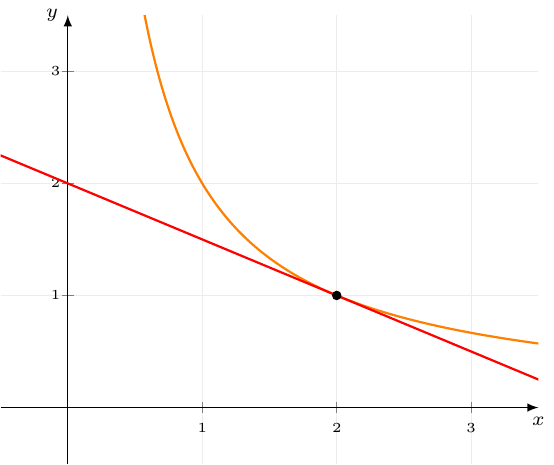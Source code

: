\documentclass[crop]{standalone}
\usepackage[dvipsnames]{xcolor}
\usepackage{tikz}
\usepackage{pgfplots}
\pgfplotsset{compat=1.18}
\begin{document}
  \begin{tikzpicture}
    \begin{axis}[%
      axis x line=center,axis y line=center,
      unit vector ratio={1.2 1},
      xlabel={$x$},ylabel={$y$},
      xlabel style={below,font=\scriptsize},
      ylabel style={left,font=\scriptsize},
      xmin=-0.5,xmax=3.5,
      xtick={-3,-2,-1,0,1,2,3},
      xticklabel style={font=\tiny},
      ymin=-0.5,ymax=3.5,
      ytick={-5,-4,-3,-2,-1,0,1,2,3},
      yticklabel style={font=\tiny,xshift=0.3em},
      axis line style={-latex},
      grid=major,
      major grid style={gray!15},
      declare function={
        f(\x) = 2/\x;
        f_linha(\x) = -2/\x^2;
      }
    ]%
      \addplot[mark=none,color=orange,thick,samples=1000,domain=0.1:5] {f(x)};
      \addplot[mark=none,color=red,thick,samples=1000,domain=-5:5] {f(2) + f_linha(2)*(x-2)};

      \addplot[mark=*,mark size=1.5pt] coordinates {(2,{f(2)})};
    \end{axis}
  \end{tikzpicture}%
\end{document}